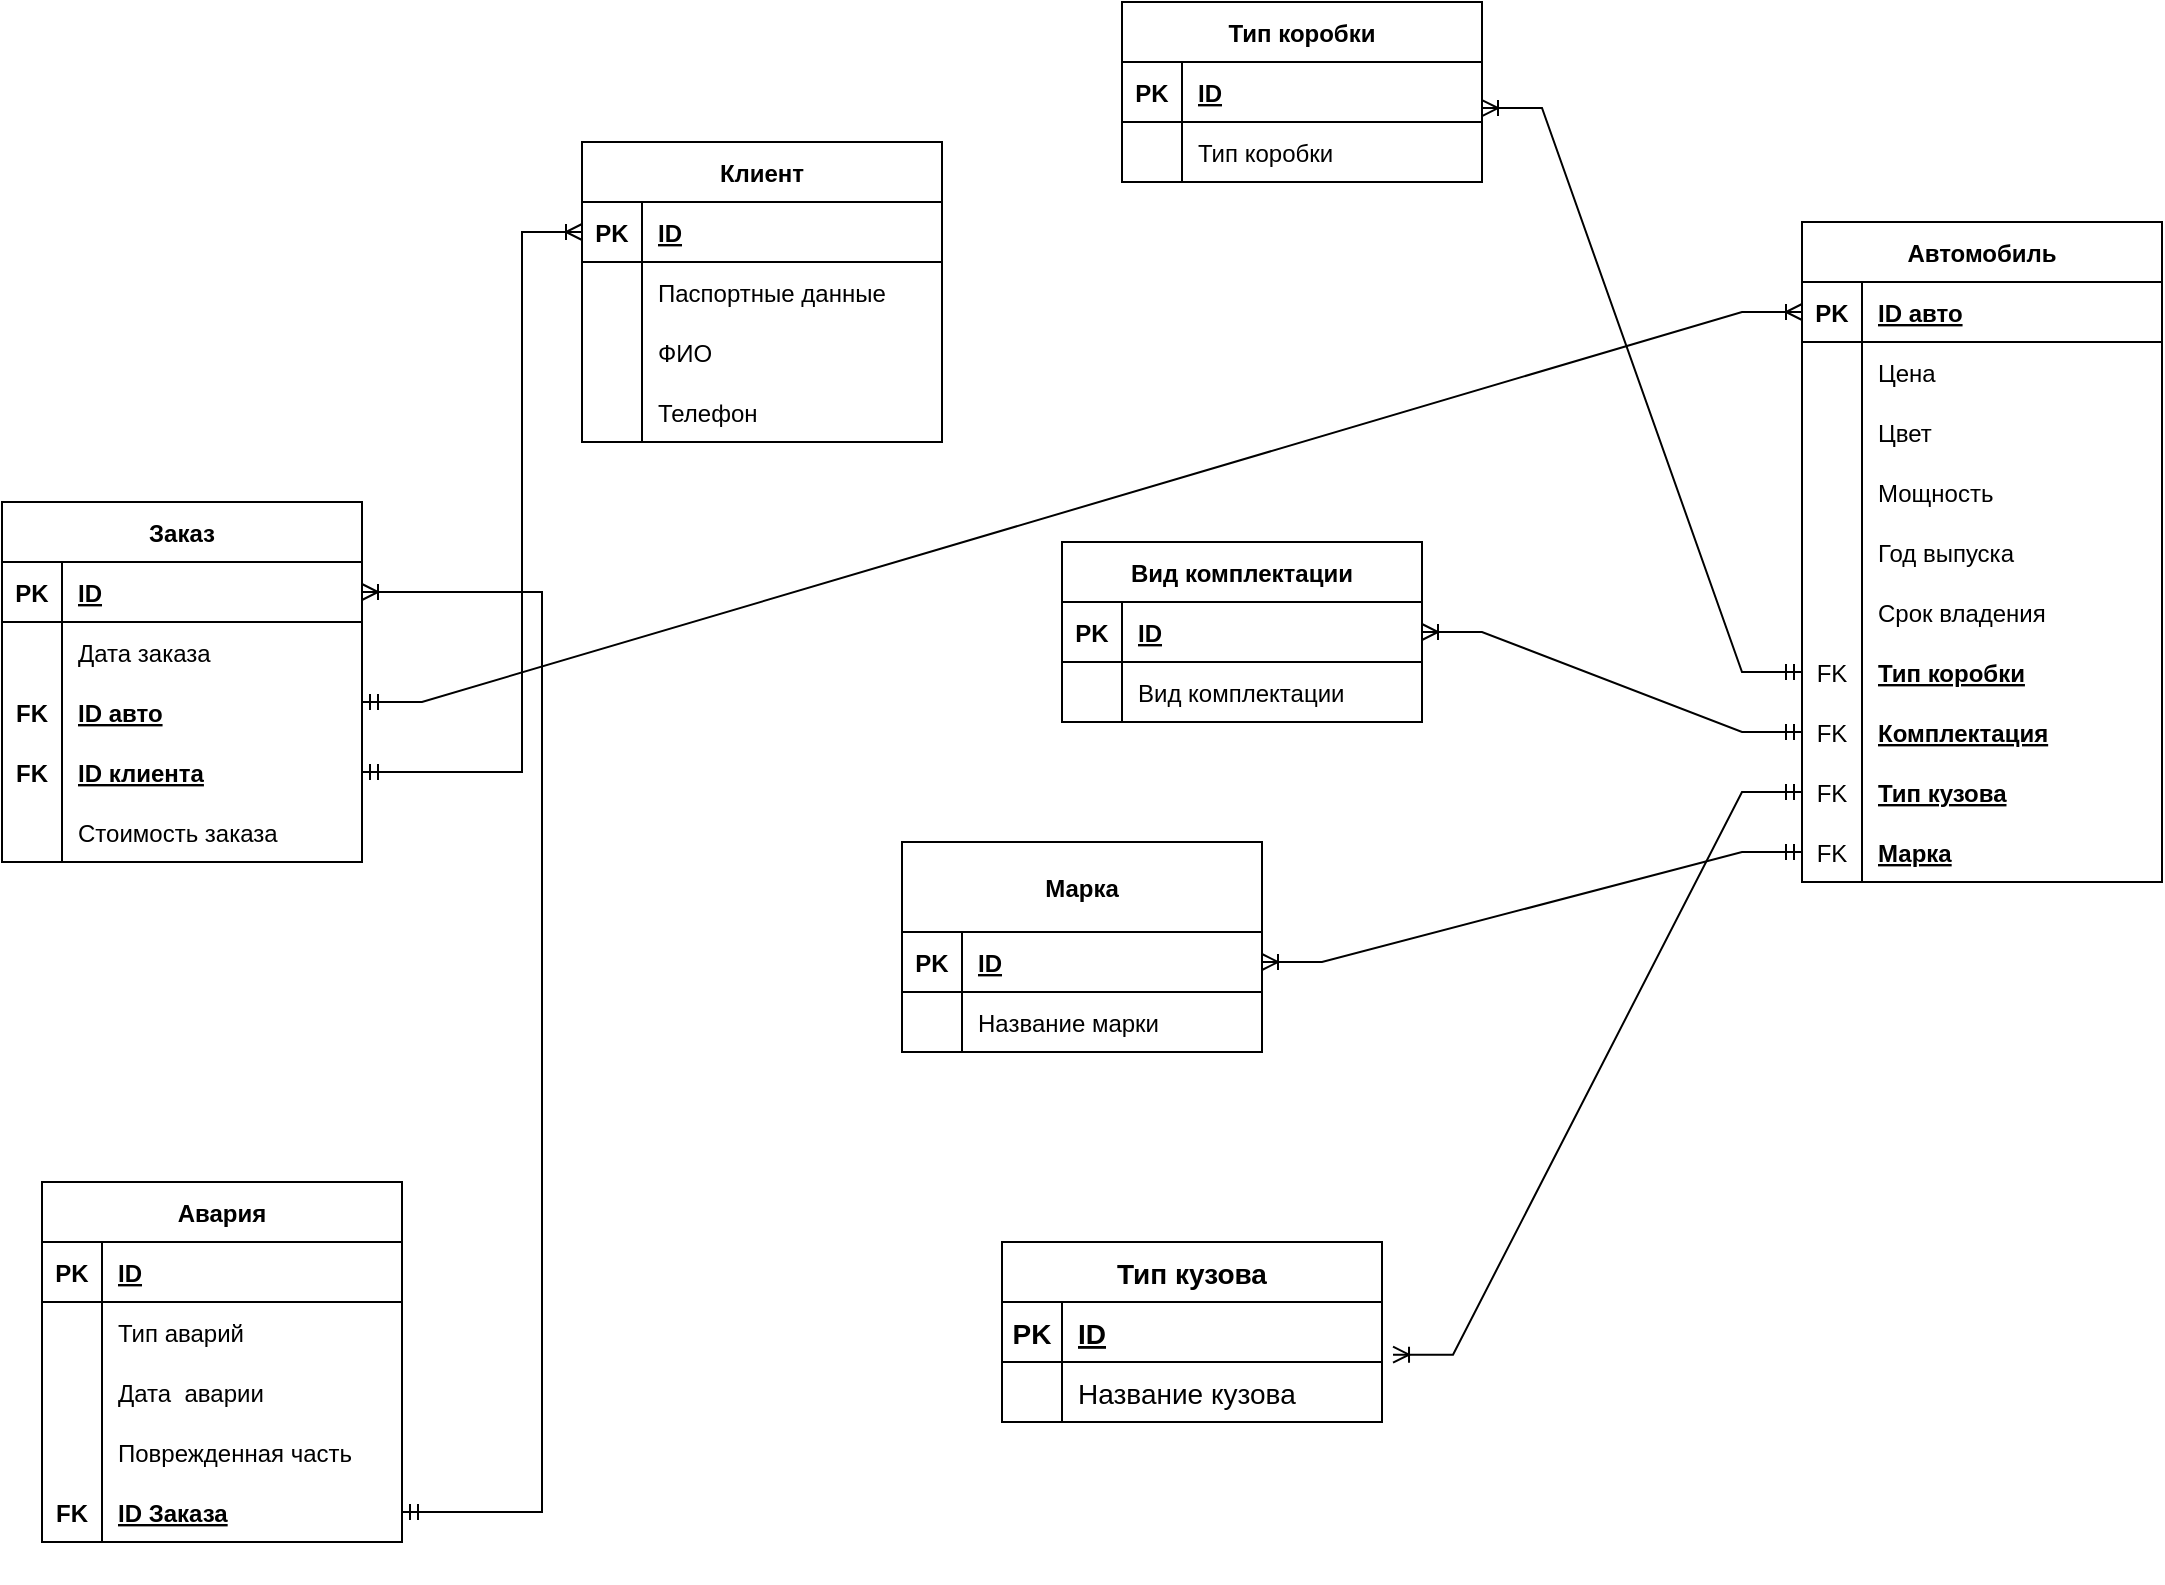 <mxfile version="20.6.0" type="google"><diagram name="Page-1" id="e56a1550-8fbb-45ad-956c-1786394a9013"><mxGraphModel grid="1" page="1" gridSize="10" guides="1" tooltips="1" connect="1" arrows="1" fold="1" pageScale="1" pageWidth="1100" pageHeight="850" background="none" math="0" shadow="0"><root><mxCell id="0"/><mxCell id="1" parent="0"/><mxCell id="OHwSxQG4Iwk2W_eX7GAl-2" value="Автомобиль" style="shape=table;startSize=30;container=1;collapsible=1;childLayout=tableLayout;fixedRows=1;rowLines=0;fontStyle=1;align=center;resizeLast=1;" vertex="1" parent="1"><mxGeometry x="960" y="-770" width="180" height="330" as="geometry"/></mxCell><mxCell id="OHwSxQG4Iwk2W_eX7GAl-3" value="" style="shape=tableRow;horizontal=0;startSize=0;swimlaneHead=0;swimlaneBody=0;fillColor=none;collapsible=0;dropTarget=0;points=[[0,0.5],[1,0.5]];portConstraint=eastwest;top=0;left=0;right=0;bottom=1;" vertex="1" parent="OHwSxQG4Iwk2W_eX7GAl-2"><mxGeometry y="30" width="180" height="30" as="geometry"/></mxCell><mxCell id="OHwSxQG4Iwk2W_eX7GAl-4" value="PK" style="shape=partialRectangle;connectable=0;fillColor=none;top=0;left=0;bottom=0;right=0;fontStyle=1;overflow=hidden;" vertex="1" parent="OHwSxQG4Iwk2W_eX7GAl-3"><mxGeometry width="30" height="30" as="geometry"><mxRectangle width="30" height="30" as="alternateBounds"/></mxGeometry></mxCell><mxCell id="OHwSxQG4Iwk2W_eX7GAl-5" value="ID авто" style="shape=partialRectangle;connectable=0;fillColor=none;top=0;left=0;bottom=0;right=0;align=left;spacingLeft=6;fontStyle=5;overflow=hidden;" vertex="1" parent="OHwSxQG4Iwk2W_eX7GAl-3"><mxGeometry x="30" width="150" height="30" as="geometry"><mxRectangle width="150" height="30" as="alternateBounds"/></mxGeometry></mxCell><mxCell id="OHwSxQG4Iwk2W_eX7GAl-9" value="" style="shape=tableRow;horizontal=0;startSize=0;swimlaneHead=0;swimlaneBody=0;fillColor=none;collapsible=0;dropTarget=0;points=[[0,0.5],[1,0.5]];portConstraint=eastwest;top=0;left=0;right=0;bottom=0;" vertex="1" parent="OHwSxQG4Iwk2W_eX7GAl-2"><mxGeometry y="60" width="180" height="30" as="geometry"/></mxCell><mxCell id="OHwSxQG4Iwk2W_eX7GAl-10" value="" style="shape=partialRectangle;connectable=0;fillColor=none;top=0;left=0;bottom=0;right=0;editable=1;overflow=hidden;" vertex="1" parent="OHwSxQG4Iwk2W_eX7GAl-9"><mxGeometry width="30" height="30" as="geometry"><mxRectangle width="30" height="30" as="alternateBounds"/></mxGeometry></mxCell><mxCell id="OHwSxQG4Iwk2W_eX7GAl-11" value="Цена" style="shape=partialRectangle;connectable=0;fillColor=none;top=0;left=0;bottom=0;right=0;align=left;spacingLeft=6;overflow=hidden;" vertex="1" parent="OHwSxQG4Iwk2W_eX7GAl-9"><mxGeometry x="30" width="150" height="30" as="geometry"><mxRectangle width="150" height="30" as="alternateBounds"/></mxGeometry></mxCell><mxCell id="OHwSxQG4Iwk2W_eX7GAl-12" value="" style="shape=tableRow;horizontal=0;startSize=0;swimlaneHead=0;swimlaneBody=0;fillColor=none;collapsible=0;dropTarget=0;points=[[0,0.5],[1,0.5]];portConstraint=eastwest;top=0;left=0;right=0;bottom=0;" vertex="1" parent="OHwSxQG4Iwk2W_eX7GAl-2"><mxGeometry y="90" width="180" height="30" as="geometry"/></mxCell><mxCell id="OHwSxQG4Iwk2W_eX7GAl-13" value="" style="shape=partialRectangle;connectable=0;fillColor=none;top=0;left=0;bottom=0;right=0;editable=1;overflow=hidden;" vertex="1" parent="OHwSxQG4Iwk2W_eX7GAl-12"><mxGeometry width="30" height="30" as="geometry"><mxRectangle width="30" height="30" as="alternateBounds"/></mxGeometry></mxCell><mxCell id="OHwSxQG4Iwk2W_eX7GAl-14" value="Цвет" style="shape=partialRectangle;connectable=0;fillColor=none;top=0;left=0;bottom=0;right=0;align=left;spacingLeft=6;overflow=hidden;" vertex="1" parent="OHwSxQG4Iwk2W_eX7GAl-12"><mxGeometry x="30" width="150" height="30" as="geometry"><mxRectangle width="150" height="30" as="alternateBounds"/></mxGeometry></mxCell><mxCell id="OHwSxQG4Iwk2W_eX7GAl-135" style="shape=tableRow;horizontal=0;startSize=0;swimlaneHead=0;swimlaneBody=0;fillColor=none;collapsible=0;dropTarget=0;points=[[0,0.5],[1,0.5]];portConstraint=eastwest;top=0;left=0;right=0;bottom=0;" vertex="1" parent="OHwSxQG4Iwk2W_eX7GAl-2"><mxGeometry y="120" width="180" height="30" as="geometry"/></mxCell><mxCell id="OHwSxQG4Iwk2W_eX7GAl-136" style="shape=partialRectangle;connectable=0;fillColor=none;top=0;left=0;bottom=0;right=0;editable=1;overflow=hidden;" vertex="1" parent="OHwSxQG4Iwk2W_eX7GAl-135"><mxGeometry width="30" height="30" as="geometry"><mxRectangle width="30" height="30" as="alternateBounds"/></mxGeometry></mxCell><mxCell id="OHwSxQG4Iwk2W_eX7GAl-137" value="Мощность    " style="shape=partialRectangle;connectable=0;fillColor=none;top=0;left=0;bottom=0;right=0;align=left;spacingLeft=6;overflow=hidden;" vertex="1" parent="OHwSxQG4Iwk2W_eX7GAl-135"><mxGeometry x="30" width="150" height="30" as="geometry"><mxRectangle width="150" height="30" as="alternateBounds"/></mxGeometry></mxCell><mxCell id="OHwSxQG4Iwk2W_eX7GAl-125" style="shape=tableRow;horizontal=0;startSize=0;swimlaneHead=0;swimlaneBody=0;fillColor=none;collapsible=0;dropTarget=0;points=[[0,0.5],[1,0.5]];portConstraint=eastwest;top=0;left=0;right=0;bottom=0;" vertex="1" parent="OHwSxQG4Iwk2W_eX7GAl-2"><mxGeometry y="150" width="180" height="30" as="geometry"/></mxCell><mxCell id="OHwSxQG4Iwk2W_eX7GAl-126" style="shape=partialRectangle;connectable=0;fillColor=none;top=0;left=0;bottom=0;right=0;editable=1;overflow=hidden;" vertex="1" parent="OHwSxQG4Iwk2W_eX7GAl-125"><mxGeometry width="30" height="30" as="geometry"><mxRectangle width="30" height="30" as="alternateBounds"/></mxGeometry></mxCell><mxCell id="OHwSxQG4Iwk2W_eX7GAl-127" value="Год выпуска" style="shape=partialRectangle;connectable=0;fillColor=none;top=0;left=0;bottom=0;right=0;align=left;spacingLeft=6;overflow=hidden;" vertex="1" parent="OHwSxQG4Iwk2W_eX7GAl-125"><mxGeometry x="30" width="150" height="30" as="geometry"><mxRectangle width="150" height="30" as="alternateBounds"/></mxGeometry></mxCell><mxCell id="OHwSxQG4Iwk2W_eX7GAl-163" style="shape=tableRow;horizontal=0;startSize=0;swimlaneHead=0;swimlaneBody=0;fillColor=none;collapsible=0;dropTarget=0;points=[[0,0.5],[1,0.5]];portConstraint=eastwest;top=0;left=0;right=0;bottom=0;" vertex="1" parent="OHwSxQG4Iwk2W_eX7GAl-2"><mxGeometry y="180" width="180" height="30" as="geometry"/></mxCell><mxCell id="OHwSxQG4Iwk2W_eX7GAl-164" style="shape=partialRectangle;connectable=0;fillColor=none;top=0;left=0;bottom=0;right=0;editable=1;overflow=hidden;" vertex="1" parent="OHwSxQG4Iwk2W_eX7GAl-163"><mxGeometry width="30" height="30" as="geometry"><mxRectangle width="30" height="30" as="alternateBounds"/></mxGeometry></mxCell><mxCell id="OHwSxQG4Iwk2W_eX7GAl-165" value="Срок владения" style="shape=partialRectangle;connectable=0;fillColor=none;top=0;left=0;bottom=0;right=0;align=left;spacingLeft=6;overflow=hidden;" vertex="1" parent="OHwSxQG4Iwk2W_eX7GAl-163"><mxGeometry x="30" width="150" height="30" as="geometry"><mxRectangle width="150" height="30" as="alternateBounds"/></mxGeometry></mxCell><mxCell id="OHwSxQG4Iwk2W_eX7GAl-278" style="shape=tableRow;horizontal=0;startSize=0;swimlaneHead=0;swimlaneBody=0;fillColor=none;collapsible=0;dropTarget=0;points=[[0,0.5],[1,0.5]];portConstraint=eastwest;top=0;left=0;right=0;bottom=0;" vertex="1" parent="OHwSxQG4Iwk2W_eX7GAl-2"><mxGeometry y="210" width="180" height="30" as="geometry"/></mxCell><mxCell id="OHwSxQG4Iwk2W_eX7GAl-279" value="FK" style="shape=partialRectangle;connectable=0;fillColor=none;top=0;left=0;bottom=0;right=0;editable=1;overflow=hidden;" vertex="1" parent="OHwSxQG4Iwk2W_eX7GAl-278"><mxGeometry width="30" height="30" as="geometry"><mxRectangle width="30" height="30" as="alternateBounds"/></mxGeometry></mxCell><mxCell id="OHwSxQG4Iwk2W_eX7GAl-280" value="Тип коробки" style="shape=partialRectangle;connectable=0;fillColor=none;top=0;left=0;bottom=0;right=0;align=left;spacingLeft=6;overflow=hidden;fontStyle=5" vertex="1" parent="OHwSxQG4Iwk2W_eX7GAl-278"><mxGeometry x="30" width="150" height="30" as="geometry"><mxRectangle width="150" height="30" as="alternateBounds"/></mxGeometry></mxCell><mxCell id="OHwSxQG4Iwk2W_eX7GAl-284" style="shape=tableRow;horizontal=0;startSize=0;swimlaneHead=0;swimlaneBody=0;fillColor=none;collapsible=0;dropTarget=0;points=[[0,0.5],[1,0.5]];portConstraint=eastwest;top=0;left=0;right=0;bottom=0;" vertex="1" parent="OHwSxQG4Iwk2W_eX7GAl-2"><mxGeometry y="240" width="180" height="30" as="geometry"/></mxCell><mxCell id="OHwSxQG4Iwk2W_eX7GAl-285" value="FK" style="shape=partialRectangle;connectable=0;fillColor=none;top=0;left=0;bottom=0;right=0;editable=1;overflow=hidden;" vertex="1" parent="OHwSxQG4Iwk2W_eX7GAl-284"><mxGeometry width="30" height="30" as="geometry"><mxRectangle width="30" height="30" as="alternateBounds"/></mxGeometry></mxCell><mxCell id="OHwSxQG4Iwk2W_eX7GAl-286" value="Комплектация" style="shape=partialRectangle;connectable=0;fillColor=none;top=0;left=0;bottom=0;right=0;align=left;spacingLeft=6;overflow=hidden;fontStyle=5" vertex="1" parent="OHwSxQG4Iwk2W_eX7GAl-284"><mxGeometry x="30" width="150" height="30" as="geometry"><mxRectangle width="150" height="30" as="alternateBounds"/></mxGeometry></mxCell><mxCell id="OHwSxQG4Iwk2W_eX7GAl-289" style="shape=tableRow;horizontal=0;startSize=0;swimlaneHead=0;swimlaneBody=0;fillColor=none;collapsible=0;dropTarget=0;points=[[0,0.5],[1,0.5]];portConstraint=eastwest;top=0;left=0;right=0;bottom=0;" vertex="1" parent="OHwSxQG4Iwk2W_eX7GAl-2"><mxGeometry y="270" width="180" height="30" as="geometry"/></mxCell><mxCell id="OHwSxQG4Iwk2W_eX7GAl-290" value="FK" style="shape=partialRectangle;connectable=0;fillColor=none;top=0;left=0;bottom=0;right=0;editable=1;overflow=hidden;" vertex="1" parent="OHwSxQG4Iwk2W_eX7GAl-289"><mxGeometry width="30" height="30" as="geometry"><mxRectangle width="30" height="30" as="alternateBounds"/></mxGeometry></mxCell><mxCell id="OHwSxQG4Iwk2W_eX7GAl-291" value="Тип кузова" style="shape=partialRectangle;connectable=0;fillColor=none;top=0;left=0;bottom=0;right=0;align=left;spacingLeft=6;overflow=hidden;fontStyle=5" vertex="1" parent="OHwSxQG4Iwk2W_eX7GAl-289"><mxGeometry x="30" width="150" height="30" as="geometry"><mxRectangle width="150" height="30" as="alternateBounds"/></mxGeometry></mxCell><mxCell id="OHwSxQG4Iwk2W_eX7GAl-292" style="shape=tableRow;horizontal=0;startSize=0;swimlaneHead=0;swimlaneBody=0;fillColor=none;collapsible=0;dropTarget=0;points=[[0,0.5],[1,0.5]];portConstraint=eastwest;top=0;left=0;right=0;bottom=0;" vertex="1" parent="OHwSxQG4Iwk2W_eX7GAl-2"><mxGeometry y="300" width="180" height="30" as="geometry"/></mxCell><mxCell id="OHwSxQG4Iwk2W_eX7GAl-293" value="FK" style="shape=partialRectangle;connectable=0;fillColor=none;top=0;left=0;bottom=0;right=0;editable=1;overflow=hidden;" vertex="1" parent="OHwSxQG4Iwk2W_eX7GAl-292"><mxGeometry width="30" height="30" as="geometry"><mxRectangle width="30" height="30" as="alternateBounds"/></mxGeometry></mxCell><mxCell id="OHwSxQG4Iwk2W_eX7GAl-294" value="Марка" style="shape=partialRectangle;connectable=0;fillColor=none;top=0;left=0;bottom=0;right=0;align=left;spacingLeft=6;overflow=hidden;fontStyle=5" vertex="1" parent="OHwSxQG4Iwk2W_eX7GAl-292"><mxGeometry x="30" width="150" height="30" as="geometry"><mxRectangle width="150" height="30" as="alternateBounds"/></mxGeometry></mxCell><mxCell id="OHwSxQG4Iwk2W_eX7GAl-36" value="Клиент" style="shape=table;startSize=30;container=1;collapsible=1;childLayout=tableLayout;fixedRows=1;rowLines=0;fontStyle=1;align=center;resizeLast=1;" vertex="1" parent="1"><mxGeometry x="350" y="-810" width="180" height="150" as="geometry"/></mxCell><mxCell id="OHwSxQG4Iwk2W_eX7GAl-37" value="" style="shape=tableRow;horizontal=0;startSize=0;swimlaneHead=0;swimlaneBody=0;fillColor=none;collapsible=0;dropTarget=0;points=[[0,0.5],[1,0.5]];portConstraint=eastwest;top=0;left=0;right=0;bottom=1;" vertex="1" parent="OHwSxQG4Iwk2W_eX7GAl-36"><mxGeometry y="30" width="180" height="30" as="geometry"/></mxCell><mxCell id="OHwSxQG4Iwk2W_eX7GAl-38" value="PK" style="shape=partialRectangle;connectable=0;fillColor=none;top=0;left=0;bottom=0;right=0;fontStyle=1;overflow=hidden;" vertex="1" parent="OHwSxQG4Iwk2W_eX7GAl-37"><mxGeometry width="30" height="30" as="geometry"><mxRectangle width="30" height="30" as="alternateBounds"/></mxGeometry></mxCell><mxCell id="OHwSxQG4Iwk2W_eX7GAl-39" value="ID" style="shape=partialRectangle;connectable=0;fillColor=none;top=0;left=0;bottom=0;right=0;align=left;spacingLeft=6;fontStyle=5;overflow=hidden;" vertex="1" parent="OHwSxQG4Iwk2W_eX7GAl-37"><mxGeometry x="30" width="150" height="30" as="geometry"><mxRectangle width="150" height="30" as="alternateBounds"/></mxGeometry></mxCell><mxCell id="OHwSxQG4Iwk2W_eX7GAl-40" value="" style="shape=tableRow;horizontal=0;startSize=0;swimlaneHead=0;swimlaneBody=0;fillColor=none;collapsible=0;dropTarget=0;points=[[0,0.5],[1,0.5]];portConstraint=eastwest;top=0;left=0;right=0;bottom=0;" vertex="1" parent="OHwSxQG4Iwk2W_eX7GAl-36"><mxGeometry y="60" width="180" height="30" as="geometry"/></mxCell><mxCell id="OHwSxQG4Iwk2W_eX7GAl-41" value="" style="shape=partialRectangle;connectable=0;fillColor=none;top=0;left=0;bottom=0;right=0;editable=1;overflow=hidden;" vertex="1" parent="OHwSxQG4Iwk2W_eX7GAl-40"><mxGeometry width="30" height="30" as="geometry"><mxRectangle width="30" height="30" as="alternateBounds"/></mxGeometry></mxCell><mxCell id="OHwSxQG4Iwk2W_eX7GAl-42" value="Паспортные данные" style="shape=partialRectangle;connectable=0;fillColor=none;top=0;left=0;bottom=0;right=0;align=left;spacingLeft=6;overflow=hidden;" vertex="1" parent="OHwSxQG4Iwk2W_eX7GAl-40"><mxGeometry x="30" width="150" height="30" as="geometry"><mxRectangle width="150" height="30" as="alternateBounds"/></mxGeometry></mxCell><mxCell id="OHwSxQG4Iwk2W_eX7GAl-43" value="" style="shape=tableRow;horizontal=0;startSize=0;swimlaneHead=0;swimlaneBody=0;fillColor=none;collapsible=0;dropTarget=0;points=[[0,0.5],[1,0.5]];portConstraint=eastwest;top=0;left=0;right=0;bottom=0;" vertex="1" parent="OHwSxQG4Iwk2W_eX7GAl-36"><mxGeometry y="90" width="180" height="30" as="geometry"/></mxCell><mxCell id="OHwSxQG4Iwk2W_eX7GAl-44" value="" style="shape=partialRectangle;connectable=0;fillColor=none;top=0;left=0;bottom=0;right=0;editable=1;overflow=hidden;" vertex="1" parent="OHwSxQG4Iwk2W_eX7GAl-43"><mxGeometry width="30" height="30" as="geometry"><mxRectangle width="30" height="30" as="alternateBounds"/></mxGeometry></mxCell><mxCell id="OHwSxQG4Iwk2W_eX7GAl-45" value="ФИО" style="shape=partialRectangle;connectable=0;fillColor=none;top=0;left=0;bottom=0;right=0;align=left;spacingLeft=6;overflow=hidden;" vertex="1" parent="OHwSxQG4Iwk2W_eX7GAl-43"><mxGeometry x="30" width="150" height="30" as="geometry"><mxRectangle width="150" height="30" as="alternateBounds"/></mxGeometry></mxCell><mxCell id="OHwSxQG4Iwk2W_eX7GAl-46" value="" style="shape=tableRow;horizontal=0;startSize=0;swimlaneHead=0;swimlaneBody=0;fillColor=none;collapsible=0;dropTarget=0;points=[[0,0.5],[1,0.5]];portConstraint=eastwest;top=0;left=0;right=0;bottom=0;" vertex="1" parent="OHwSxQG4Iwk2W_eX7GAl-36"><mxGeometry y="120" width="180" height="30" as="geometry"/></mxCell><mxCell id="OHwSxQG4Iwk2W_eX7GAl-47" value="" style="shape=partialRectangle;connectable=0;fillColor=none;top=0;left=0;bottom=0;right=0;editable=1;overflow=hidden;" vertex="1" parent="OHwSxQG4Iwk2W_eX7GAl-46"><mxGeometry width="30" height="30" as="geometry"><mxRectangle width="30" height="30" as="alternateBounds"/></mxGeometry></mxCell><mxCell id="OHwSxQG4Iwk2W_eX7GAl-48" value="Телефон" style="shape=partialRectangle;connectable=0;fillColor=none;top=0;left=0;bottom=0;right=0;align=left;spacingLeft=6;overflow=hidden;" vertex="1" parent="OHwSxQG4Iwk2W_eX7GAl-46"><mxGeometry x="30" width="150" height="30" as="geometry"><mxRectangle width="150" height="30" as="alternateBounds"/></mxGeometry></mxCell><mxCell id="OHwSxQG4Iwk2W_eX7GAl-62" value="Заказ" style="shape=table;startSize=30;container=1;collapsible=1;childLayout=tableLayout;fixedRows=1;rowLines=0;fontStyle=1;align=center;resizeLast=1;" vertex="1" parent="1"><mxGeometry x="60" y="-630" width="180" height="180" as="geometry"/></mxCell><mxCell id="OHwSxQG4Iwk2W_eX7GAl-63" value="" style="shape=tableRow;horizontal=0;startSize=0;swimlaneHead=0;swimlaneBody=0;fillColor=none;collapsible=0;dropTarget=0;points=[[0,0.5],[1,0.5]];portConstraint=eastwest;top=0;left=0;right=0;bottom=1;" vertex="1" parent="OHwSxQG4Iwk2W_eX7GAl-62"><mxGeometry y="30" width="180" height="30" as="geometry"/></mxCell><mxCell id="OHwSxQG4Iwk2W_eX7GAl-64" value="PK" style="shape=partialRectangle;connectable=0;fillColor=none;top=0;left=0;bottom=0;right=0;fontStyle=1;overflow=hidden;" vertex="1" parent="OHwSxQG4Iwk2W_eX7GAl-63"><mxGeometry width="30" height="30" as="geometry"><mxRectangle width="30" height="30" as="alternateBounds"/></mxGeometry></mxCell><mxCell id="OHwSxQG4Iwk2W_eX7GAl-65" value="ID" style="shape=partialRectangle;connectable=0;fillColor=none;top=0;left=0;bottom=0;right=0;align=left;spacingLeft=6;fontStyle=5;overflow=hidden;" vertex="1" parent="OHwSxQG4Iwk2W_eX7GAl-63"><mxGeometry x="30" width="150" height="30" as="geometry"><mxRectangle width="150" height="30" as="alternateBounds"/></mxGeometry></mxCell><mxCell id="OHwSxQG4Iwk2W_eX7GAl-66" value="" style="shape=tableRow;horizontal=0;startSize=0;swimlaneHead=0;swimlaneBody=0;fillColor=none;collapsible=0;dropTarget=0;points=[[0,0.5],[1,0.5]];portConstraint=eastwest;top=0;left=0;right=0;bottom=0;" vertex="1" parent="OHwSxQG4Iwk2W_eX7GAl-62"><mxGeometry y="60" width="180" height="30" as="geometry"/></mxCell><mxCell id="OHwSxQG4Iwk2W_eX7GAl-67" value="" style="shape=partialRectangle;connectable=0;fillColor=none;top=0;left=0;bottom=0;right=0;editable=1;overflow=hidden;" vertex="1" parent="OHwSxQG4Iwk2W_eX7GAl-66"><mxGeometry width="30" height="30" as="geometry"><mxRectangle width="30" height="30" as="alternateBounds"/></mxGeometry></mxCell><mxCell id="OHwSxQG4Iwk2W_eX7GAl-68" value="Дата заказа" style="shape=partialRectangle;connectable=0;fillColor=none;top=0;left=0;bottom=0;right=0;align=left;spacingLeft=6;overflow=hidden;" vertex="1" parent="OHwSxQG4Iwk2W_eX7GAl-66"><mxGeometry x="30" width="150" height="30" as="geometry"><mxRectangle width="150" height="30" as="alternateBounds"/></mxGeometry></mxCell><mxCell id="OHwSxQG4Iwk2W_eX7GAl-69" value="" style="shape=tableRow;horizontal=0;startSize=0;swimlaneHead=0;swimlaneBody=0;fillColor=none;collapsible=0;dropTarget=0;points=[[0,0.5],[1,0.5]];portConstraint=eastwest;top=0;left=0;right=0;bottom=0;" vertex="1" parent="OHwSxQG4Iwk2W_eX7GAl-62"><mxGeometry y="90" width="180" height="30" as="geometry"/></mxCell><mxCell id="OHwSxQG4Iwk2W_eX7GAl-70" value="FK" style="shape=partialRectangle;connectable=0;fillColor=none;top=0;left=0;bottom=0;right=0;editable=1;overflow=hidden;fontStyle=1" vertex="1" parent="OHwSxQG4Iwk2W_eX7GAl-69"><mxGeometry width="30" height="30" as="geometry"><mxRectangle width="30" height="30" as="alternateBounds"/></mxGeometry></mxCell><mxCell id="OHwSxQG4Iwk2W_eX7GAl-71" value="ID авто" style="shape=partialRectangle;connectable=0;fillColor=none;top=0;left=0;bottom=0;right=0;align=left;spacingLeft=6;overflow=hidden;fontStyle=5" vertex="1" parent="OHwSxQG4Iwk2W_eX7GAl-69"><mxGeometry x="30" width="150" height="30" as="geometry"><mxRectangle width="150" height="30" as="alternateBounds"/></mxGeometry></mxCell><mxCell id="OHwSxQG4Iwk2W_eX7GAl-72" value="" style="shape=tableRow;horizontal=0;startSize=0;swimlaneHead=0;swimlaneBody=0;fillColor=none;collapsible=0;dropTarget=0;points=[[0,0.5],[1,0.5]];portConstraint=eastwest;top=0;left=0;right=0;bottom=0;" vertex="1" parent="OHwSxQG4Iwk2W_eX7GAl-62"><mxGeometry y="120" width="180" height="30" as="geometry"/></mxCell><mxCell id="OHwSxQG4Iwk2W_eX7GAl-73" value="FK" style="shape=partialRectangle;connectable=0;fillColor=none;top=0;left=0;bottom=0;right=0;editable=1;overflow=hidden;fontStyle=1" vertex="1" parent="OHwSxQG4Iwk2W_eX7GAl-72"><mxGeometry width="30" height="30" as="geometry"><mxRectangle width="30" height="30" as="alternateBounds"/></mxGeometry></mxCell><mxCell id="OHwSxQG4Iwk2W_eX7GAl-74" value="ID клиента" style="shape=partialRectangle;connectable=0;fillColor=none;top=0;left=0;bottom=0;right=0;align=left;spacingLeft=6;overflow=hidden;fontStyle=5" vertex="1" parent="OHwSxQG4Iwk2W_eX7GAl-72"><mxGeometry x="30" width="150" height="30" as="geometry"><mxRectangle width="150" height="30" as="alternateBounds"/></mxGeometry></mxCell><mxCell id="OHwSxQG4Iwk2W_eX7GAl-144" style="shape=tableRow;horizontal=0;startSize=0;swimlaneHead=0;swimlaneBody=0;fillColor=none;collapsible=0;dropTarget=0;points=[[0,0.5],[1,0.5]];portConstraint=eastwest;top=0;left=0;right=0;bottom=0;" vertex="1" parent="OHwSxQG4Iwk2W_eX7GAl-62"><mxGeometry y="150" width="180" height="30" as="geometry"/></mxCell><mxCell id="OHwSxQG4Iwk2W_eX7GAl-145" style="shape=partialRectangle;connectable=0;fillColor=none;top=0;left=0;bottom=0;right=0;editable=1;overflow=hidden;fontStyle=5" vertex="1" parent="OHwSxQG4Iwk2W_eX7GAl-144"><mxGeometry width="30" height="30" as="geometry"><mxRectangle width="30" height="30" as="alternateBounds"/></mxGeometry></mxCell><mxCell id="OHwSxQG4Iwk2W_eX7GAl-146" value="Стоимость заказа" style="shape=partialRectangle;connectable=0;fillColor=none;top=0;left=0;bottom=0;right=0;align=left;spacingLeft=6;overflow=hidden;fontStyle=0" vertex="1" parent="OHwSxQG4Iwk2W_eX7GAl-144"><mxGeometry x="30" width="150" height="30" as="geometry"><mxRectangle width="150" height="30" as="alternateBounds"/></mxGeometry></mxCell><mxCell id="OHwSxQG4Iwk2W_eX7GAl-118" value="" style="shape=tableRow;horizontal=0;startSize=0;swimlaneHead=0;swimlaneBody=0;fillColor=none;collapsible=0;dropTarget=0;points=[[0,0.5],[1,0.5]];portConstraint=eastwest;top=0;left=0;right=0;bottom=0;" vertex="1" parent="1"><mxGeometry x="470" y="-120" width="180" height="30" as="geometry"/></mxCell><mxCell id="OHwSxQG4Iwk2W_eX7GAl-119" value="" style="shape=partialRectangle;connectable=0;fillColor=none;top=0;left=0;bottom=0;right=0;editable=1;overflow=hidden;" vertex="1" parent="OHwSxQG4Iwk2W_eX7GAl-118"><mxGeometry width="30" height="30" as="geometry"><mxRectangle width="30" height="30" as="alternateBounds"/></mxGeometry></mxCell><mxCell id="OHwSxQG4Iwk2W_eX7GAl-168" value="Авария" style="shape=table;startSize=30;container=1;collapsible=1;childLayout=tableLayout;fixedRows=1;rowLines=0;fontStyle=1;align=center;resizeLast=1;" vertex="1" parent="1"><mxGeometry x="80" y="-290" width="180" height="180" as="geometry"/></mxCell><mxCell id="OHwSxQG4Iwk2W_eX7GAl-169" value="" style="shape=tableRow;horizontal=0;startSize=0;swimlaneHead=0;swimlaneBody=0;fillColor=none;collapsible=0;dropTarget=0;points=[[0,0.5],[1,0.5]];portConstraint=eastwest;top=0;left=0;right=0;bottom=1;" vertex="1" parent="OHwSxQG4Iwk2W_eX7GAl-168"><mxGeometry y="30" width="180" height="30" as="geometry"/></mxCell><mxCell id="OHwSxQG4Iwk2W_eX7GAl-170" value="PK" style="shape=partialRectangle;connectable=0;fillColor=none;top=0;left=0;bottom=0;right=0;fontStyle=1;overflow=hidden;" vertex="1" parent="OHwSxQG4Iwk2W_eX7GAl-169"><mxGeometry width="30" height="30" as="geometry"><mxRectangle width="30" height="30" as="alternateBounds"/></mxGeometry></mxCell><mxCell id="OHwSxQG4Iwk2W_eX7GAl-171" value="ID" style="shape=partialRectangle;connectable=0;fillColor=none;top=0;left=0;bottom=0;right=0;align=left;spacingLeft=6;fontStyle=5;overflow=hidden;" vertex="1" parent="OHwSxQG4Iwk2W_eX7GAl-169"><mxGeometry x="30" width="150" height="30" as="geometry"><mxRectangle width="150" height="30" as="alternateBounds"/></mxGeometry></mxCell><mxCell id="OHwSxQG4Iwk2W_eX7GAl-172" value="" style="shape=tableRow;horizontal=0;startSize=0;swimlaneHead=0;swimlaneBody=0;fillColor=none;collapsible=0;dropTarget=0;points=[[0,0.5],[1,0.5]];portConstraint=eastwest;top=0;left=0;right=0;bottom=0;" vertex="1" parent="OHwSxQG4Iwk2W_eX7GAl-168"><mxGeometry y="60" width="180" height="30" as="geometry"/></mxCell><mxCell id="OHwSxQG4Iwk2W_eX7GAl-173" value="" style="shape=partialRectangle;connectable=0;fillColor=none;top=0;left=0;bottom=0;right=0;editable=1;overflow=hidden;" vertex="1" parent="OHwSxQG4Iwk2W_eX7GAl-172"><mxGeometry width="30" height="30" as="geometry"><mxRectangle width="30" height="30" as="alternateBounds"/></mxGeometry></mxCell><mxCell id="OHwSxQG4Iwk2W_eX7GAl-174" value="Тип аварий" style="shape=partialRectangle;connectable=0;fillColor=none;top=0;left=0;bottom=0;right=0;align=left;spacingLeft=6;overflow=hidden;" vertex="1" parent="OHwSxQG4Iwk2W_eX7GAl-172"><mxGeometry x="30" width="150" height="30" as="geometry"><mxRectangle width="150" height="30" as="alternateBounds"/></mxGeometry></mxCell><mxCell id="OHwSxQG4Iwk2W_eX7GAl-175" value="" style="shape=tableRow;horizontal=0;startSize=0;swimlaneHead=0;swimlaneBody=0;fillColor=none;collapsible=0;dropTarget=0;points=[[0,0.5],[1,0.5]];portConstraint=eastwest;top=0;left=0;right=0;bottom=0;" vertex="1" parent="OHwSxQG4Iwk2W_eX7GAl-168"><mxGeometry y="90" width="180" height="30" as="geometry"/></mxCell><mxCell id="OHwSxQG4Iwk2W_eX7GAl-176" value="" style="shape=partialRectangle;connectable=0;fillColor=none;top=0;left=0;bottom=0;right=0;editable=1;overflow=hidden;" vertex="1" parent="OHwSxQG4Iwk2W_eX7GAl-175"><mxGeometry width="30" height="30" as="geometry"><mxRectangle width="30" height="30" as="alternateBounds"/></mxGeometry></mxCell><mxCell id="OHwSxQG4Iwk2W_eX7GAl-177" value="Дата  аварии" style="shape=partialRectangle;connectable=0;fillColor=none;top=0;left=0;bottom=0;right=0;align=left;spacingLeft=6;overflow=hidden;" vertex="1" parent="OHwSxQG4Iwk2W_eX7GAl-175"><mxGeometry x="30" width="150" height="30" as="geometry"><mxRectangle width="150" height="30" as="alternateBounds"/></mxGeometry></mxCell><mxCell id="OHwSxQG4Iwk2W_eX7GAl-178" value="" style="shape=tableRow;horizontal=0;startSize=0;swimlaneHead=0;swimlaneBody=0;fillColor=none;collapsible=0;dropTarget=0;points=[[0,0.5],[1,0.5]];portConstraint=eastwest;top=0;left=0;right=0;bottom=0;" vertex="1" parent="OHwSxQG4Iwk2W_eX7GAl-168"><mxGeometry y="120" width="180" height="30" as="geometry"/></mxCell><mxCell id="OHwSxQG4Iwk2W_eX7GAl-179" value="" style="shape=partialRectangle;connectable=0;fillColor=none;top=0;left=0;bottom=0;right=0;editable=1;overflow=hidden;" vertex="1" parent="OHwSxQG4Iwk2W_eX7GAl-178"><mxGeometry width="30" height="30" as="geometry"><mxRectangle width="30" height="30" as="alternateBounds"/></mxGeometry></mxCell><mxCell id="OHwSxQG4Iwk2W_eX7GAl-180" value="Поврежденная часть" style="shape=partialRectangle;connectable=0;fillColor=none;top=0;left=0;bottom=0;right=0;align=left;spacingLeft=6;overflow=hidden;" vertex="1" parent="OHwSxQG4Iwk2W_eX7GAl-178"><mxGeometry x="30" width="150" height="30" as="geometry"><mxRectangle width="150" height="30" as="alternateBounds"/></mxGeometry></mxCell><mxCell id="uw3r3L_dq7pvDBiLHXTa-1" style="shape=tableRow;horizontal=0;startSize=0;swimlaneHead=0;swimlaneBody=0;fillColor=none;collapsible=0;dropTarget=0;points=[[0,0.5],[1,0.5]];portConstraint=eastwest;top=0;left=0;right=0;bottom=0;" vertex="1" parent="OHwSxQG4Iwk2W_eX7GAl-168"><mxGeometry y="150" width="180" height="30" as="geometry"/></mxCell><mxCell id="uw3r3L_dq7pvDBiLHXTa-2" value="FK" style="shape=partialRectangle;connectable=0;fillColor=none;top=0;left=0;bottom=0;right=0;editable=1;overflow=hidden;fontStyle=1" vertex="1" parent="uw3r3L_dq7pvDBiLHXTa-1"><mxGeometry width="30" height="30" as="geometry"><mxRectangle width="30" height="30" as="alternateBounds"/></mxGeometry></mxCell><mxCell id="uw3r3L_dq7pvDBiLHXTa-3" value="ID Заказа" style="shape=partialRectangle;connectable=0;fillColor=none;top=0;left=0;bottom=0;right=0;align=left;spacingLeft=6;overflow=hidden;fontStyle=5" vertex="1" parent="uw3r3L_dq7pvDBiLHXTa-1"><mxGeometry x="30" width="150" height="30" as="geometry"><mxRectangle width="150" height="30" as="alternateBounds"/></mxGeometry></mxCell><mxCell id="OHwSxQG4Iwk2W_eX7GAl-194" value="Тип коробки" style="shape=table;startSize=30;container=1;collapsible=1;childLayout=tableLayout;fixedRows=1;rowLines=0;fontStyle=1;align=center;resizeLast=1;" vertex="1" parent="1"><mxGeometry x="620" y="-880" width="180" height="90" as="geometry"/></mxCell><mxCell id="OHwSxQG4Iwk2W_eX7GAl-195" value="" style="shape=tableRow;horizontal=0;startSize=0;swimlaneHead=0;swimlaneBody=0;fillColor=none;collapsible=0;dropTarget=0;points=[[0,0.5],[1,0.5]];portConstraint=eastwest;top=0;left=0;right=0;bottom=1;" vertex="1" parent="OHwSxQG4Iwk2W_eX7GAl-194"><mxGeometry y="30" width="180" height="30" as="geometry"/></mxCell><mxCell id="OHwSxQG4Iwk2W_eX7GAl-196" value="PK" style="shape=partialRectangle;connectable=0;fillColor=none;top=0;left=0;bottom=0;right=0;fontStyle=1;overflow=hidden;" vertex="1" parent="OHwSxQG4Iwk2W_eX7GAl-195"><mxGeometry width="30" height="30" as="geometry"><mxRectangle width="30" height="30" as="alternateBounds"/></mxGeometry></mxCell><mxCell id="OHwSxQG4Iwk2W_eX7GAl-197" value="ID" style="shape=partialRectangle;connectable=0;fillColor=none;top=0;left=0;bottom=0;right=0;align=left;spacingLeft=6;fontStyle=5;overflow=hidden;" vertex="1" parent="OHwSxQG4Iwk2W_eX7GAl-195"><mxGeometry x="30" width="150" height="30" as="geometry"><mxRectangle width="150" height="30" as="alternateBounds"/></mxGeometry></mxCell><mxCell id="OHwSxQG4Iwk2W_eX7GAl-220" style="shape=tableRow;horizontal=0;startSize=0;swimlaneHead=0;swimlaneBody=0;fillColor=none;collapsible=0;dropTarget=0;points=[[0,0.5],[1,0.5]];portConstraint=eastwest;top=0;left=0;right=0;bottom=1;" vertex="1" parent="OHwSxQG4Iwk2W_eX7GAl-194"><mxGeometry y="60" width="180" height="30" as="geometry"/></mxCell><mxCell id="OHwSxQG4Iwk2W_eX7GAl-221" style="shape=partialRectangle;connectable=0;fillColor=none;top=0;left=0;bottom=0;right=0;fontStyle=1;overflow=hidden;" vertex="1" parent="OHwSxQG4Iwk2W_eX7GAl-220"><mxGeometry width="30" height="30" as="geometry"><mxRectangle width="30" height="30" as="alternateBounds"/></mxGeometry></mxCell><mxCell id="OHwSxQG4Iwk2W_eX7GAl-222" value="Тип коробки" style="shape=partialRectangle;connectable=0;fillColor=none;top=0;left=0;bottom=0;right=0;align=left;spacingLeft=6;fontStyle=0;overflow=hidden;" vertex="1" parent="OHwSxQG4Iwk2W_eX7GAl-220"><mxGeometry x="30" width="150" height="30" as="geometry"><mxRectangle width="150" height="30" as="alternateBounds"/></mxGeometry></mxCell><mxCell id="OHwSxQG4Iwk2W_eX7GAl-207" value="Вид комплектации" style="shape=table;startSize=30;container=1;collapsible=1;childLayout=tableLayout;fixedRows=1;rowLines=0;fontStyle=1;align=center;resizeLast=1;" vertex="1" parent="1"><mxGeometry x="590" y="-610" width="180" height="90" as="geometry"/></mxCell><mxCell id="OHwSxQG4Iwk2W_eX7GAl-208" value="" style="shape=tableRow;horizontal=0;startSize=0;swimlaneHead=0;swimlaneBody=0;fillColor=none;collapsible=0;dropTarget=0;points=[[0,0.5],[1,0.5]];portConstraint=eastwest;top=0;left=0;right=0;bottom=1;" vertex="1" parent="OHwSxQG4Iwk2W_eX7GAl-207"><mxGeometry y="30" width="180" height="30" as="geometry"/></mxCell><mxCell id="OHwSxQG4Iwk2W_eX7GAl-209" value="PK" style="shape=partialRectangle;connectable=0;fillColor=none;top=0;left=0;bottom=0;right=0;fontStyle=1;overflow=hidden;" vertex="1" parent="OHwSxQG4Iwk2W_eX7GAl-208"><mxGeometry width="30" height="30" as="geometry"><mxRectangle width="30" height="30" as="alternateBounds"/></mxGeometry></mxCell><mxCell id="OHwSxQG4Iwk2W_eX7GAl-210" value="ID" style="shape=partialRectangle;connectable=0;fillColor=none;top=0;left=0;bottom=0;right=0;align=left;spacingLeft=6;fontStyle=5;overflow=hidden;" vertex="1" parent="OHwSxQG4Iwk2W_eX7GAl-208"><mxGeometry x="30" width="150" height="30" as="geometry"><mxRectangle width="150" height="30" as="alternateBounds"/></mxGeometry></mxCell><mxCell id="OHwSxQG4Iwk2W_eX7GAl-211" value="" style="shape=tableRow;horizontal=0;startSize=0;swimlaneHead=0;swimlaneBody=0;fillColor=none;collapsible=0;dropTarget=0;points=[[0,0.5],[1,0.5]];portConstraint=eastwest;top=0;left=0;right=0;bottom=0;" vertex="1" parent="OHwSxQG4Iwk2W_eX7GAl-207"><mxGeometry y="60" width="180" height="30" as="geometry"/></mxCell><mxCell id="OHwSxQG4Iwk2W_eX7GAl-212" value="" style="shape=partialRectangle;connectable=0;fillColor=none;top=0;left=0;bottom=0;right=0;editable=1;overflow=hidden;" vertex="1" parent="OHwSxQG4Iwk2W_eX7GAl-211"><mxGeometry width="30" height="30" as="geometry"><mxRectangle width="30" height="30" as="alternateBounds"/></mxGeometry></mxCell><mxCell id="OHwSxQG4Iwk2W_eX7GAl-213" value="Вид комплектации" style="shape=partialRectangle;connectable=0;fillColor=none;top=0;left=0;bottom=0;right=0;align=left;spacingLeft=6;overflow=hidden;" vertex="1" parent="OHwSxQG4Iwk2W_eX7GAl-211"><mxGeometry x="30" width="150" height="30" as="geometry"><mxRectangle width="150" height="30" as="alternateBounds"/></mxGeometry></mxCell><mxCell id="OHwSxQG4Iwk2W_eX7GAl-226" value="Марка" style="shape=table;startSize=45;container=1;collapsible=1;childLayout=tableLayout;fixedRows=1;rowLines=0;fontStyle=1;align=center;resizeLast=1;" vertex="1" parent="1"><mxGeometry x="510" y="-460" width="180" height="105" as="geometry"><mxRectangle x="540" y="-460" width="80" height="30" as="alternateBounds"/></mxGeometry></mxCell><mxCell id="OHwSxQG4Iwk2W_eX7GAl-227" value="" style="shape=tableRow;horizontal=0;startSize=0;swimlaneHead=0;swimlaneBody=0;fillColor=none;collapsible=0;dropTarget=0;points=[[0,0.5],[1,0.5]];portConstraint=eastwest;top=0;left=0;right=0;bottom=1;" vertex="1" parent="OHwSxQG4Iwk2W_eX7GAl-226"><mxGeometry y="45" width="180" height="30" as="geometry"/></mxCell><mxCell id="OHwSxQG4Iwk2W_eX7GAl-228" value="PK" style="shape=partialRectangle;connectable=0;fillColor=none;top=0;left=0;bottom=0;right=0;fontStyle=1;overflow=hidden;" vertex="1" parent="OHwSxQG4Iwk2W_eX7GAl-227"><mxGeometry width="30" height="30" as="geometry"><mxRectangle width="30" height="30" as="alternateBounds"/></mxGeometry></mxCell><mxCell id="OHwSxQG4Iwk2W_eX7GAl-229" value="ID" style="shape=partialRectangle;connectable=0;fillColor=none;top=0;left=0;bottom=0;right=0;align=left;spacingLeft=6;fontStyle=5;overflow=hidden;" vertex="1" parent="OHwSxQG4Iwk2W_eX7GAl-227"><mxGeometry x="30" width="150" height="30" as="geometry"><mxRectangle width="150" height="30" as="alternateBounds"/></mxGeometry></mxCell><mxCell id="OHwSxQG4Iwk2W_eX7GAl-230" value="" style="shape=tableRow;horizontal=0;startSize=0;swimlaneHead=0;swimlaneBody=0;fillColor=none;collapsible=0;dropTarget=0;points=[[0,0.5],[1,0.5]];portConstraint=eastwest;top=0;left=0;right=0;bottom=0;" vertex="1" parent="OHwSxQG4Iwk2W_eX7GAl-226"><mxGeometry y="75" width="180" height="30" as="geometry"/></mxCell><mxCell id="OHwSxQG4Iwk2W_eX7GAl-231" value="" style="shape=partialRectangle;connectable=0;fillColor=none;top=0;left=0;bottom=0;right=0;editable=1;overflow=hidden;" vertex="1" parent="OHwSxQG4Iwk2W_eX7GAl-230"><mxGeometry width="30" height="30" as="geometry"><mxRectangle width="30" height="30" as="alternateBounds"/></mxGeometry></mxCell><mxCell id="OHwSxQG4Iwk2W_eX7GAl-232" value="Название марки" style="shape=partialRectangle;connectable=0;fillColor=none;top=0;left=0;bottom=0;right=0;align=left;spacingLeft=6;overflow=hidden;" vertex="1" parent="OHwSxQG4Iwk2W_eX7GAl-230"><mxGeometry x="30" width="150" height="30" as="geometry"><mxRectangle width="150" height="30" as="alternateBounds"/></mxGeometry></mxCell><mxCell id="OHwSxQG4Iwk2W_eX7GAl-257" value="Тип кузова" style="shape=table;startSize=30;container=1;collapsible=1;childLayout=tableLayout;fixedRows=1;rowLines=0;fontStyle=1;align=center;resizeLast=1;fontSize=14;" vertex="1" parent="1"><mxGeometry x="560" y="-260" width="190" height="90" as="geometry"/></mxCell><mxCell id="OHwSxQG4Iwk2W_eX7GAl-258" value="" style="shape=tableRow;horizontal=0;startSize=0;swimlaneHead=0;swimlaneBody=0;fillColor=none;collapsible=0;dropTarget=0;points=[[0,0.5],[1,0.5]];portConstraint=eastwest;top=0;left=0;right=0;bottom=1;fontSize=14;" vertex="1" parent="OHwSxQG4Iwk2W_eX7GAl-257"><mxGeometry y="30" width="190" height="30" as="geometry"/></mxCell><mxCell id="OHwSxQG4Iwk2W_eX7GAl-259" value="PK" style="shape=partialRectangle;connectable=0;fillColor=none;top=0;left=0;bottom=0;right=0;fontStyle=1;overflow=hidden;fontSize=14;" vertex="1" parent="OHwSxQG4Iwk2W_eX7GAl-258"><mxGeometry width="30" height="30" as="geometry"><mxRectangle width="30" height="30" as="alternateBounds"/></mxGeometry></mxCell><mxCell id="OHwSxQG4Iwk2W_eX7GAl-260" value="ID" style="shape=partialRectangle;connectable=0;fillColor=none;top=0;left=0;bottom=0;right=0;align=left;spacingLeft=6;fontStyle=5;overflow=hidden;fontSize=14;" vertex="1" parent="OHwSxQG4Iwk2W_eX7GAl-258"><mxGeometry x="30" width="160" height="30" as="geometry"><mxRectangle width="160" height="30" as="alternateBounds"/></mxGeometry></mxCell><mxCell id="OHwSxQG4Iwk2W_eX7GAl-261" value="" style="shape=tableRow;horizontal=0;startSize=0;swimlaneHead=0;swimlaneBody=0;fillColor=none;collapsible=0;dropTarget=0;points=[[0,0.5],[1,0.5]];portConstraint=eastwest;top=0;left=0;right=0;bottom=0;fontSize=14;" vertex="1" parent="OHwSxQG4Iwk2W_eX7GAl-257"><mxGeometry y="60" width="190" height="30" as="geometry"/></mxCell><mxCell id="OHwSxQG4Iwk2W_eX7GAl-262" value="" style="shape=partialRectangle;connectable=0;fillColor=none;top=0;left=0;bottom=0;right=0;editable=1;overflow=hidden;fontSize=14;" vertex="1" parent="OHwSxQG4Iwk2W_eX7GAl-261"><mxGeometry width="30" height="30" as="geometry"><mxRectangle width="30" height="30" as="alternateBounds"/></mxGeometry></mxCell><mxCell id="OHwSxQG4Iwk2W_eX7GAl-263" value="Название кузова" style="shape=partialRectangle;connectable=0;fillColor=none;top=0;left=0;bottom=0;right=0;align=left;spacingLeft=6;overflow=hidden;fontSize=14;" vertex="1" parent="OHwSxQG4Iwk2W_eX7GAl-261"><mxGeometry x="30" width="160" height="30" as="geometry"><mxRectangle width="160" height="30" as="alternateBounds"/></mxGeometry></mxCell><mxCell id="OHwSxQG4Iwk2W_eX7GAl-276" value="" style="edgeStyle=elbowEdgeStyle;fontSize=12;html=1;endArrow=ERmandOne;startArrow=ERoneToMany;rounded=0;entryX=1;entryY=0.5;entryDx=0;entryDy=0;exitX=0;exitY=0.5;exitDx=0;exitDy=0;startFill=0;endFill=0;" edge="1" parent="1" source="OHwSxQG4Iwk2W_eX7GAl-37" target="OHwSxQG4Iwk2W_eX7GAl-72"><mxGeometry width="100" height="100" relative="1" as="geometry"><mxPoint x="420" y="-650" as="sourcePoint"/><mxPoint x="280" y="-460" as="targetPoint"/><Array as="points"><mxPoint x="320" y="-550"/></Array></mxGeometry></mxCell><mxCell id="OHwSxQG4Iwk2W_eX7GAl-277" value="" style="edgeStyle=entityRelationEdgeStyle;fontSize=12;html=1;endArrow=ERoneToMany;startArrow=ERmandOne;rounded=0;exitX=1;exitY=0.333;exitDx=0;exitDy=0;exitPerimeter=0;entryX=0;entryY=0.5;entryDx=0;entryDy=0;endFill=0;startFill=0;" edge="1" parent="1" source="OHwSxQG4Iwk2W_eX7GAl-69" target="OHwSxQG4Iwk2W_eX7GAl-3"><mxGeometry width="100" height="100" relative="1" as="geometry"><mxPoint x="240" y="-520" as="sourcePoint"/><mxPoint x="340" y="-620" as="targetPoint"/></mxGeometry></mxCell><mxCell id="OHwSxQG4Iwk2W_eX7GAl-287" value="" style="edgeStyle=entityRelationEdgeStyle;fontSize=12;html=1;endArrow=ERmandOne;startArrow=ERoneToMany;rounded=0;entryX=0;entryY=0.5;entryDx=0;entryDy=0;startFill=0;" edge="1" parent="1" target="OHwSxQG4Iwk2W_eX7GAl-292"><mxGeometry width="100" height="100" relative="1" as="geometry"><mxPoint x="690" y="-400" as="sourcePoint"/><mxPoint x="790" y="-500" as="targetPoint"/></mxGeometry></mxCell><mxCell id="OHwSxQG4Iwk2W_eX7GAl-288" value="" style="edgeStyle=entityRelationEdgeStyle;fontSize=12;html=1;endArrow=ERmandOne;startArrow=ERoneToMany;rounded=0;entryX=0;entryY=0.5;entryDx=0;entryDy=0;exitX=1.029;exitY=0.878;exitDx=0;exitDy=0;exitPerimeter=0;startFill=0;" edge="1" parent="1" source="OHwSxQG4Iwk2W_eX7GAl-258" target="OHwSxQG4Iwk2W_eX7GAl-289"><mxGeometry width="100" height="100" relative="1" as="geometry"><mxPoint x="740" y="-210" as="sourcePoint"/><mxPoint x="940" y="-490" as="targetPoint"/></mxGeometry></mxCell><mxCell id="OHwSxQG4Iwk2W_eX7GAl-298" value="" style="edgeStyle=entityRelationEdgeStyle;fontSize=12;html=1;endArrow=ERmandOne;startArrow=ERoneToMany;rounded=0;entryX=0;entryY=0.5;entryDx=0;entryDy=0;exitX=1;exitY=0.767;exitDx=0;exitDy=0;exitPerimeter=0;startFill=0;" edge="1" parent="1" source="OHwSxQG4Iwk2W_eX7GAl-195" target="OHwSxQG4Iwk2W_eX7GAl-278"><mxGeometry width="100" height="100" relative="1" as="geometry"><mxPoint x="800" y="-830" as="sourcePoint"/><mxPoint x="900" y="-930" as="targetPoint"/></mxGeometry></mxCell><mxCell id="OHwSxQG4Iwk2W_eX7GAl-299" value="" style="edgeStyle=entityRelationEdgeStyle;fontSize=12;html=1;endArrow=ERmandOne;startArrow=ERoneToMany;rounded=0;entryX=0;entryY=0.5;entryDx=0;entryDy=0;exitX=1;exitY=0.5;exitDx=0;exitDy=0;startFill=0;" edge="1" parent="1" source="OHwSxQG4Iwk2W_eX7GAl-208" target="OHwSxQG4Iwk2W_eX7GAl-284"><mxGeometry width="100" height="100" relative="1" as="geometry"><mxPoint x="770" y="-570" as="sourcePoint"/><mxPoint x="870" y="-670" as="targetPoint"/></mxGeometry></mxCell><mxCell id="uw3r3L_dq7pvDBiLHXTa-8" value="" style="edgeStyle=elbowEdgeStyle;fontSize=12;html=1;endArrow=ERmandOne;startArrow=ERoneToMany;rounded=0;endFill=0;startFill=0;exitX=1;exitY=0.5;exitDx=0;exitDy=0;entryX=1;entryY=0.5;entryDx=0;entryDy=0;" edge="1" parent="1" source="OHwSxQG4Iwk2W_eX7GAl-63" target="uw3r3L_dq7pvDBiLHXTa-1"><mxGeometry width="100" height="100" relative="1" as="geometry"><mxPoint x="500" y="-55" as="sourcePoint"/><mxPoint x="400" y="-220" as="targetPoint"/><Array as="points"><mxPoint x="330" y="-190"/></Array></mxGeometry></mxCell></root></mxGraphModel></diagram></mxfile>
